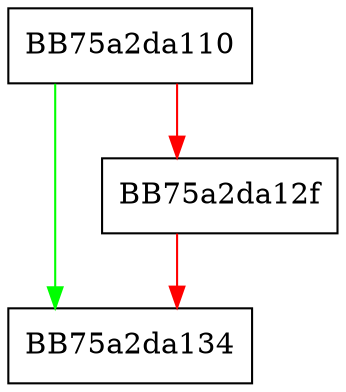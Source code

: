 digraph IntervalValue {
  node [shape="box"];
  graph [splines=ortho];
  BB75a2da110 -> BB75a2da134 [color="green"];
  BB75a2da110 -> BB75a2da12f [color="red"];
  BB75a2da12f -> BB75a2da134 [color="red"];
}